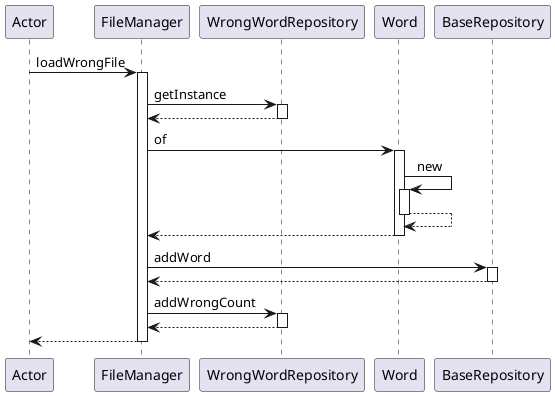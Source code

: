 @startuml
participant Actor
Actor -> FileManager : loadWrongFile
activate FileManager
FileManager -> WrongWordRepository : getInstance
activate WrongWordRepository
WrongWordRepository --> FileManager
deactivate WrongWordRepository
FileManager -> Word : of
activate Word
Word -> Word : new
activate Word
Word --> Word
deactivate Word
Word --> FileManager
deactivate Word
FileManager -> BaseRepository : addWord
activate BaseRepository
BaseRepository --> FileManager
deactivate BaseRepository
FileManager -> WrongWordRepository : addWrongCount
activate WrongWordRepository
WrongWordRepository --> FileManager
deactivate WrongWordRepository

return
@enduml